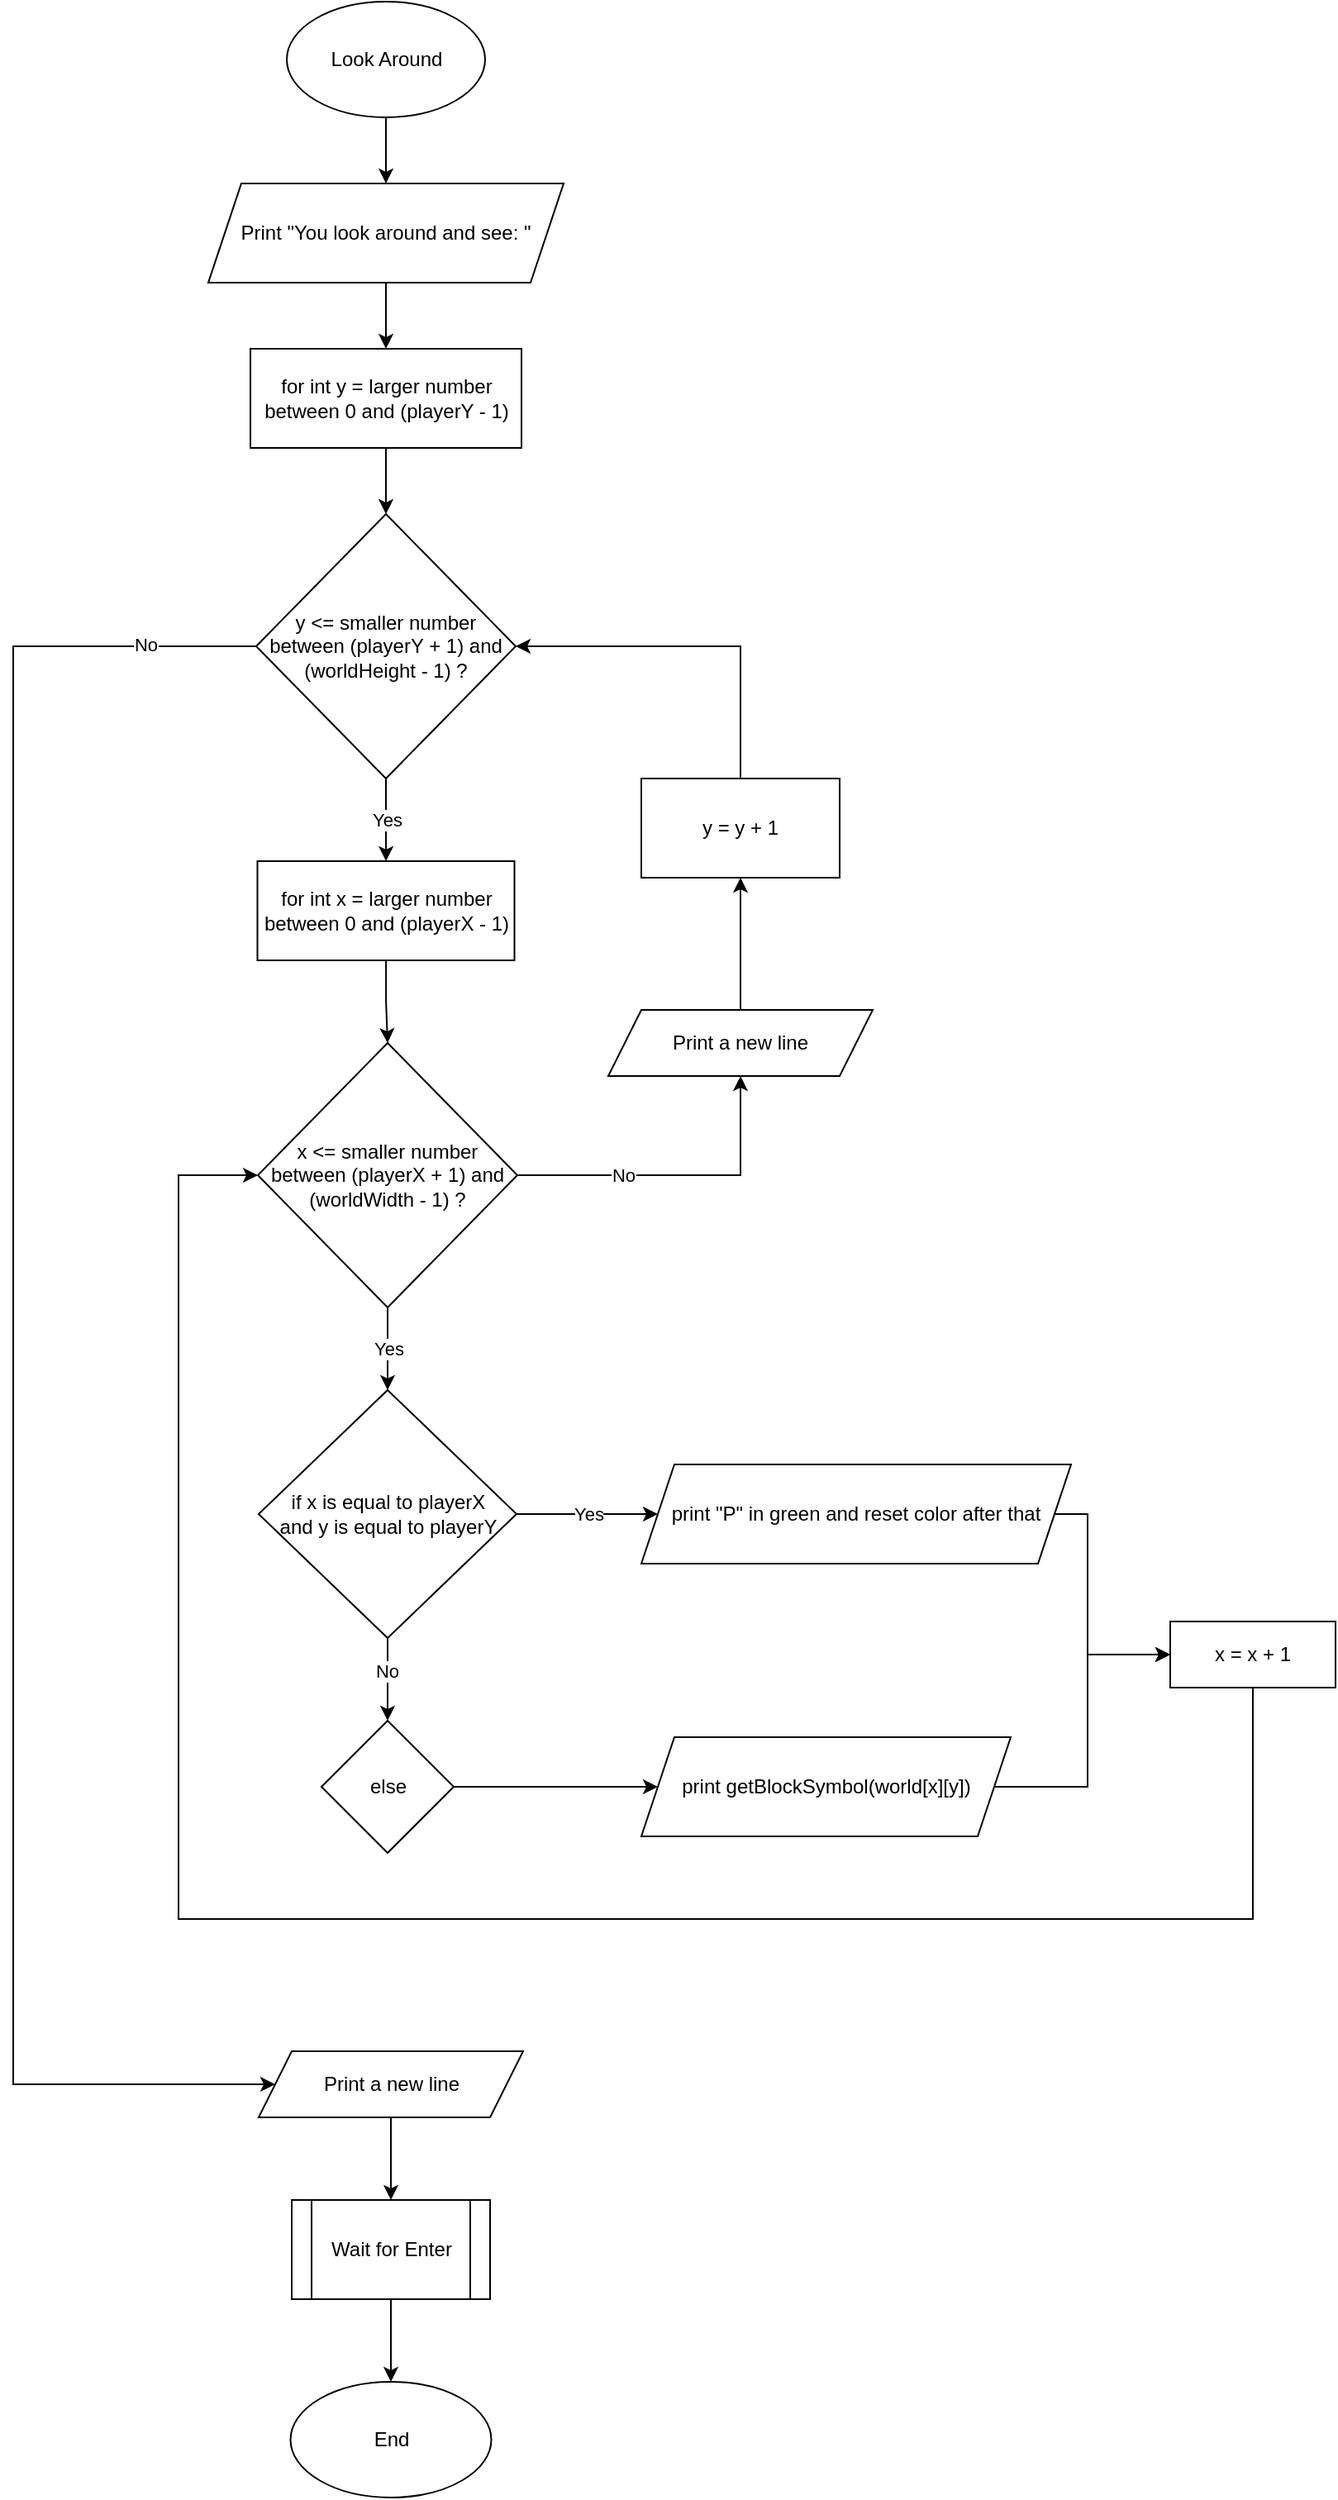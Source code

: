 <mxfile version="22.0.0" type="onedrive">
  <diagram name="Page-1" id="4fg-liwdNLT9BAWI3gUp">
    <mxGraphModel dx="2004" dy="1262" grid="1" gridSize="10" guides="1" tooltips="1" connect="1" arrows="1" fold="1" page="1" pageScale="1" pageWidth="1100" pageHeight="1700" math="0" shadow="0">
      <root>
        <mxCell id="0" />
        <mxCell id="1" parent="0" />
        <mxCell id="LEB2aUsqO7VEXJCxq6cI-4" value="" style="edgeStyle=orthogonalEdgeStyle;rounded=0;orthogonalLoop=1;jettySize=auto;html=1;" edge="1" parent="1" source="LEB2aUsqO7VEXJCxq6cI-1" target="LEB2aUsqO7VEXJCxq6cI-3">
          <mxGeometry relative="1" as="geometry" />
        </mxCell>
        <mxCell id="LEB2aUsqO7VEXJCxq6cI-1" value="Look Around" style="ellipse;whiteSpace=wrap;html=1;" vertex="1" parent="1">
          <mxGeometry x="365.5" y="95" width="120" height="70" as="geometry" />
        </mxCell>
        <mxCell id="LEB2aUsqO7VEXJCxq6cI-56" style="edgeStyle=orthogonalEdgeStyle;rounded=0;orthogonalLoop=1;jettySize=auto;html=1;exitX=0.5;exitY=1;exitDx=0;exitDy=0;entryX=0.5;entryY=0;entryDx=0;entryDy=0;" edge="1" parent="1" source="LEB2aUsqO7VEXJCxq6cI-3" target="LEB2aUsqO7VEXJCxq6cI-7">
          <mxGeometry relative="1" as="geometry" />
        </mxCell>
        <mxCell id="LEB2aUsqO7VEXJCxq6cI-3" value="Print &quot;You look around and see: &quot;" style="shape=parallelogram;perimeter=parallelogramPerimeter;whiteSpace=wrap;html=1;fixedSize=1;" vertex="1" parent="1">
          <mxGeometry x="318" y="205" width="215" height="60" as="geometry" />
        </mxCell>
        <mxCell id="LEB2aUsqO7VEXJCxq6cI-9" value="" style="edgeStyle=orthogonalEdgeStyle;rounded=0;orthogonalLoop=1;jettySize=auto;html=1;" edge="1" parent="1" source="LEB2aUsqO7VEXJCxq6cI-7" target="LEB2aUsqO7VEXJCxq6cI-8">
          <mxGeometry relative="1" as="geometry" />
        </mxCell>
        <mxCell id="LEB2aUsqO7VEXJCxq6cI-7" value="for int y = larger number between 0 and (playerY - 1)" style="rounded=0;whiteSpace=wrap;html=1;" vertex="1" parent="1">
          <mxGeometry x="343.5" y="305" width="164" height="60" as="geometry" />
        </mxCell>
        <mxCell id="LEB2aUsqO7VEXJCxq6cI-12" value="Yes" style="edgeStyle=orthogonalEdgeStyle;rounded=0;orthogonalLoop=1;jettySize=auto;html=1;" edge="1" parent="1" source="LEB2aUsqO7VEXJCxq6cI-8" target="LEB2aUsqO7VEXJCxq6cI-11">
          <mxGeometry relative="1" as="geometry" />
        </mxCell>
        <mxCell id="LEB2aUsqO7VEXJCxq6cI-69" style="edgeStyle=orthogonalEdgeStyle;rounded=0;orthogonalLoop=1;jettySize=auto;html=1;entryX=0;entryY=0.5;entryDx=0;entryDy=0;" edge="1" parent="1" source="LEB2aUsqO7VEXJCxq6cI-8" target="LEB2aUsqO7VEXJCxq6cI-72">
          <mxGeometry relative="1" as="geometry">
            <mxPoint x="366" y="1355" as="targetPoint" />
            <Array as="points">
              <mxPoint x="200" y="485" />
              <mxPoint x="200" y="1355" />
            </Array>
          </mxGeometry>
        </mxCell>
        <mxCell id="LEB2aUsqO7VEXJCxq6cI-71" value="No" style="edgeLabel;html=1;align=center;verticalAlign=middle;resizable=0;points=[];" vertex="1" connectable="0" parent="LEB2aUsqO7VEXJCxq6cI-69">
          <mxGeometry x="-0.886" y="-1" relative="1" as="geometry">
            <mxPoint as="offset" />
          </mxGeometry>
        </mxCell>
        <mxCell id="LEB2aUsqO7VEXJCxq6cI-8" value="y &amp;lt;= smaller number between (playerY + 1) and (worldHeight - 1) ?" style="rhombus;whiteSpace=wrap;html=1;rounded=0;" vertex="1" parent="1">
          <mxGeometry x="347" y="405" width="157" height="160" as="geometry" />
        </mxCell>
        <mxCell id="LEB2aUsqO7VEXJCxq6cI-14" value="" style="edgeStyle=orthogonalEdgeStyle;rounded=0;orthogonalLoop=1;jettySize=auto;html=1;" edge="1" parent="1" source="LEB2aUsqO7VEXJCxq6cI-11" target="LEB2aUsqO7VEXJCxq6cI-13">
          <mxGeometry relative="1" as="geometry" />
        </mxCell>
        <mxCell id="LEB2aUsqO7VEXJCxq6cI-11" value="for int x = larger number between 0 and (playerX - 1)" style="rounded=0;whiteSpace=wrap;html=1;" vertex="1" parent="1">
          <mxGeometry x="347.75" y="615" width="155.5" height="60" as="geometry" />
        </mxCell>
        <mxCell id="LEB2aUsqO7VEXJCxq6cI-17" value="Yes" style="edgeStyle=orthogonalEdgeStyle;rounded=0;orthogonalLoop=1;jettySize=auto;html=1;" edge="1" parent="1" source="LEB2aUsqO7VEXJCxq6cI-13" target="LEB2aUsqO7VEXJCxq6cI-15">
          <mxGeometry relative="1" as="geometry" />
        </mxCell>
        <mxCell id="LEB2aUsqO7VEXJCxq6cI-65" style="edgeStyle=orthogonalEdgeStyle;rounded=0;orthogonalLoop=1;jettySize=auto;html=1;exitX=1;exitY=0.5;exitDx=0;exitDy=0;entryX=0.5;entryY=1;entryDx=0;entryDy=0;" edge="1" parent="1" source="LEB2aUsqO7VEXJCxq6cI-13" target="LEB2aUsqO7VEXJCxq6cI-64">
          <mxGeometry relative="1" as="geometry" />
        </mxCell>
        <mxCell id="LEB2aUsqO7VEXJCxq6cI-66" value="No" style="edgeLabel;html=1;align=center;verticalAlign=middle;resizable=0;points=[];" vertex="1" connectable="0" parent="LEB2aUsqO7VEXJCxq6cI-65">
          <mxGeometry x="-0.351" relative="1" as="geometry">
            <mxPoint as="offset" />
          </mxGeometry>
        </mxCell>
        <mxCell id="LEB2aUsqO7VEXJCxq6cI-13" value="x &amp;lt;= smaller number between (playerX + 1) and (worldWidth - 1) ?" style="rhombus;whiteSpace=wrap;html=1;rounded=0;" vertex="1" parent="1">
          <mxGeometry x="348" y="725" width="157" height="160" as="geometry" />
        </mxCell>
        <mxCell id="LEB2aUsqO7VEXJCxq6cI-25" value="" style="edgeStyle=orthogonalEdgeStyle;rounded=0;orthogonalLoop=1;jettySize=auto;html=1;" edge="1" parent="1" source="LEB2aUsqO7VEXJCxq6cI-15" target="LEB2aUsqO7VEXJCxq6cI-24">
          <mxGeometry relative="1" as="geometry" />
        </mxCell>
        <mxCell id="LEB2aUsqO7VEXJCxq6cI-58" value="No" style="edgeLabel;html=1;align=center;verticalAlign=middle;resizable=0;points=[];" vertex="1" connectable="0" parent="LEB2aUsqO7VEXJCxq6cI-25">
          <mxGeometry x="-0.199" y="-1" relative="1" as="geometry">
            <mxPoint as="offset" />
          </mxGeometry>
        </mxCell>
        <mxCell id="LEB2aUsqO7VEXJCxq6cI-57" value="Yes" style="edgeStyle=orthogonalEdgeStyle;rounded=0;orthogonalLoop=1;jettySize=auto;html=1;exitX=1;exitY=0.5;exitDx=0;exitDy=0;entryX=0;entryY=0.5;entryDx=0;entryDy=0;" edge="1" parent="1" source="LEB2aUsqO7VEXJCxq6cI-15" target="LEB2aUsqO7VEXJCxq6cI-22">
          <mxGeometry relative="1" as="geometry" />
        </mxCell>
        <mxCell id="LEB2aUsqO7VEXJCxq6cI-15" value="if x is equal to playerX&lt;br&gt;and y is equal to playerY" style="rhombus;whiteSpace=wrap;html=1;" vertex="1" parent="1">
          <mxGeometry x="348.5" y="935" width="156" height="150" as="geometry" />
        </mxCell>
        <mxCell id="LEB2aUsqO7VEXJCxq6cI-60" style="edgeStyle=orthogonalEdgeStyle;rounded=0;orthogonalLoop=1;jettySize=auto;html=1;exitX=1;exitY=0.5;exitDx=0;exitDy=0;" edge="1" parent="1" source="LEB2aUsqO7VEXJCxq6cI-22" target="LEB2aUsqO7VEXJCxq6cI-31">
          <mxGeometry relative="1" as="geometry">
            <Array as="points">
              <mxPoint x="850" y="1010" />
              <mxPoint x="850" y="1095" />
            </Array>
          </mxGeometry>
        </mxCell>
        <mxCell id="LEB2aUsqO7VEXJCxq6cI-22" value="print &quot;P&quot; in green and reset color after that" style="shape=parallelogram;perimeter=parallelogramPerimeter;whiteSpace=wrap;html=1;fixedSize=1;" vertex="1" parent="1">
          <mxGeometry x="580" y="980" width="260" height="60" as="geometry" />
        </mxCell>
        <mxCell id="LEB2aUsqO7VEXJCxq6cI-27" value="" style="edgeStyle=orthogonalEdgeStyle;rounded=0;orthogonalLoop=1;jettySize=auto;html=1;" edge="1" parent="1" source="LEB2aUsqO7VEXJCxq6cI-24" target="LEB2aUsqO7VEXJCxq6cI-26">
          <mxGeometry relative="1" as="geometry" />
        </mxCell>
        <mxCell id="LEB2aUsqO7VEXJCxq6cI-24" value="else" style="rhombus;whiteSpace=wrap;html=1;" vertex="1" parent="1">
          <mxGeometry x="386.5" y="1135" width="80" height="80" as="geometry" />
        </mxCell>
        <mxCell id="LEB2aUsqO7VEXJCxq6cI-59" style="edgeStyle=orthogonalEdgeStyle;rounded=0;orthogonalLoop=1;jettySize=auto;html=1;entryX=0;entryY=0.5;entryDx=0;entryDy=0;" edge="1" parent="1" source="LEB2aUsqO7VEXJCxq6cI-26" target="LEB2aUsqO7VEXJCxq6cI-31">
          <mxGeometry relative="1" as="geometry">
            <Array as="points">
              <mxPoint x="850" y="1175" />
              <mxPoint x="850" y="1095" />
            </Array>
          </mxGeometry>
        </mxCell>
        <mxCell id="LEB2aUsqO7VEXJCxq6cI-26" value="print getBlockSymbol(world[x][y])" style="shape=parallelogram;perimeter=parallelogramPerimeter;whiteSpace=wrap;html=1;fixedSize=1;" vertex="1" parent="1">
          <mxGeometry x="580" y="1145" width="223.5" height="60" as="geometry" />
        </mxCell>
        <mxCell id="LEB2aUsqO7VEXJCxq6cI-62" style="edgeStyle=orthogonalEdgeStyle;rounded=0;orthogonalLoop=1;jettySize=auto;html=1;entryX=0;entryY=0.5;entryDx=0;entryDy=0;" edge="1" parent="1" source="LEB2aUsqO7VEXJCxq6cI-31" target="LEB2aUsqO7VEXJCxq6cI-13">
          <mxGeometry relative="1" as="geometry">
            <Array as="points">
              <mxPoint x="950" y="1255" />
              <mxPoint x="300" y="1255" />
              <mxPoint x="300" y="805" />
            </Array>
          </mxGeometry>
        </mxCell>
        <mxCell id="LEB2aUsqO7VEXJCxq6cI-31" value="x = x + 1" style="whiteSpace=wrap;html=1;" vertex="1" parent="1">
          <mxGeometry x="900" y="1075" width="100" height="40" as="geometry" />
        </mxCell>
        <mxCell id="LEB2aUsqO7VEXJCxq6cI-68" style="edgeStyle=orthogonalEdgeStyle;rounded=0;orthogonalLoop=1;jettySize=auto;html=1;entryX=1;entryY=0.5;entryDx=0;entryDy=0;" edge="1" parent="1" source="LEB2aUsqO7VEXJCxq6cI-34" target="LEB2aUsqO7VEXJCxq6cI-8">
          <mxGeometry relative="1" as="geometry">
            <Array as="points">
              <mxPoint x="640" y="485" />
            </Array>
          </mxGeometry>
        </mxCell>
        <mxCell id="LEB2aUsqO7VEXJCxq6cI-34" value="y = y + 1" style="whiteSpace=wrap;html=1;rounded=0;" vertex="1" parent="1">
          <mxGeometry x="580" y="565" width="120" height="60" as="geometry" />
        </mxCell>
        <mxCell id="LEB2aUsqO7VEXJCxq6cI-67" style="edgeStyle=orthogonalEdgeStyle;rounded=0;orthogonalLoop=1;jettySize=auto;html=1;" edge="1" parent="1" source="LEB2aUsqO7VEXJCxq6cI-64" target="LEB2aUsqO7VEXJCxq6cI-34">
          <mxGeometry relative="1" as="geometry" />
        </mxCell>
        <mxCell id="LEB2aUsqO7VEXJCxq6cI-64" value="Print a new line" style="shape=parallelogram;perimeter=parallelogramPerimeter;whiteSpace=wrap;html=1;fixedSize=1;" vertex="1" parent="1">
          <mxGeometry x="560" y="705" width="160" height="40" as="geometry" />
        </mxCell>
        <mxCell id="LEB2aUsqO7VEXJCxq6cI-74" style="edgeStyle=orthogonalEdgeStyle;rounded=0;orthogonalLoop=1;jettySize=auto;html=1;" edge="1" parent="1" source="LEB2aUsqO7VEXJCxq6cI-72" target="LEB2aUsqO7VEXJCxq6cI-73">
          <mxGeometry relative="1" as="geometry" />
        </mxCell>
        <mxCell id="LEB2aUsqO7VEXJCxq6cI-72" value="Print a new line" style="shape=parallelogram;perimeter=parallelogramPerimeter;whiteSpace=wrap;html=1;fixedSize=1;" vertex="1" parent="1">
          <mxGeometry x="348.5" y="1335" width="160" height="40" as="geometry" />
        </mxCell>
        <mxCell id="LEB2aUsqO7VEXJCxq6cI-77" value="" style="edgeStyle=orthogonalEdgeStyle;rounded=0;orthogonalLoop=1;jettySize=auto;html=1;" edge="1" parent="1" source="LEB2aUsqO7VEXJCxq6cI-73" target="LEB2aUsqO7VEXJCxq6cI-76">
          <mxGeometry relative="1" as="geometry" />
        </mxCell>
        <mxCell id="LEB2aUsqO7VEXJCxq6cI-73" value="Wait for Enter" style="shape=process;whiteSpace=wrap;html=1;backgroundOutline=1;" vertex="1" parent="1">
          <mxGeometry x="368.5" y="1425" width="120" height="60" as="geometry" />
        </mxCell>
        <mxCell id="LEB2aUsqO7VEXJCxq6cI-76" value="End" style="ellipse;whiteSpace=wrap;html=1;" vertex="1" parent="1">
          <mxGeometry x="367.75" y="1535" width="121.5" height="70" as="geometry" />
        </mxCell>
      </root>
    </mxGraphModel>
  </diagram>
</mxfile>
